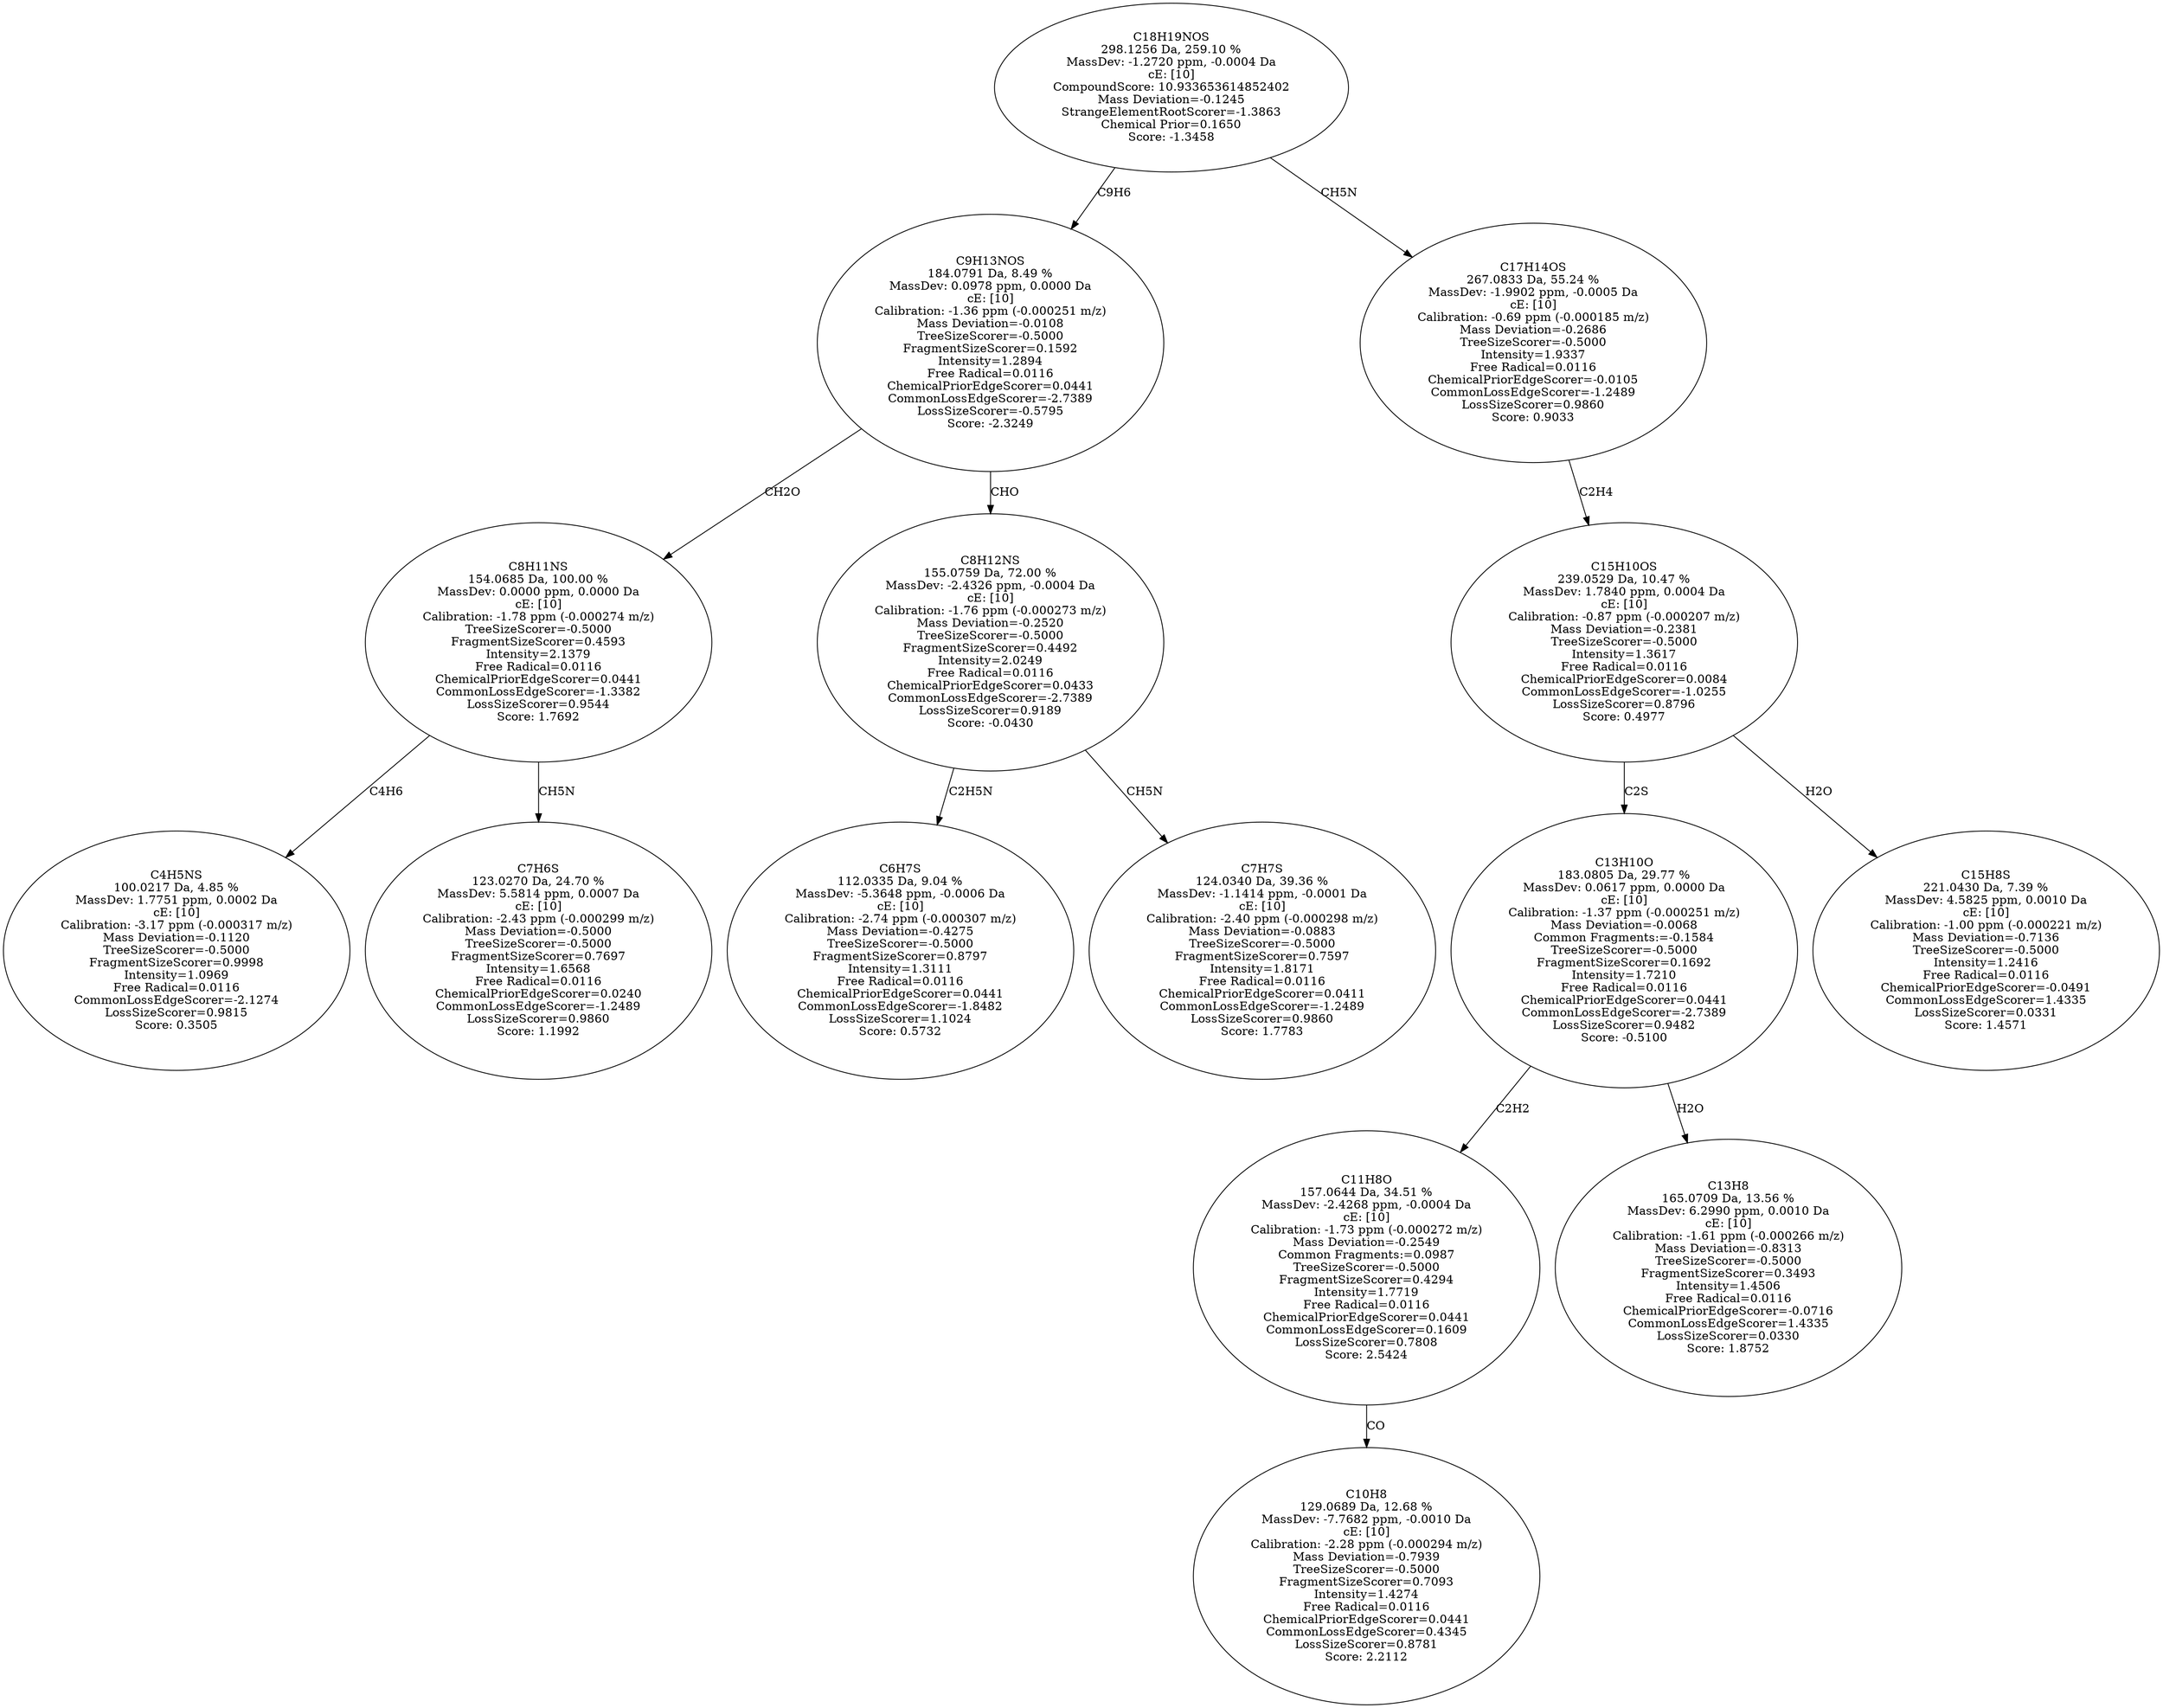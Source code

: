 strict digraph {
v1 [label="C4H5NS\n100.0217 Da, 4.85 %\nMassDev: 1.7751 ppm, 0.0002 Da\ncE: [10]\nCalibration: -3.17 ppm (-0.000317 m/z)\nMass Deviation=-0.1120\nTreeSizeScorer=-0.5000\nFragmentSizeScorer=0.9998\nIntensity=1.0969\nFree Radical=0.0116\nCommonLossEdgeScorer=-2.1274\nLossSizeScorer=0.9815\nScore: 0.3505"];
v2 [label="C7H6S\n123.0270 Da, 24.70 %\nMassDev: 5.5814 ppm, 0.0007 Da\ncE: [10]\nCalibration: -2.43 ppm (-0.000299 m/z)\nMass Deviation=-0.5000\nTreeSizeScorer=-0.5000\nFragmentSizeScorer=0.7697\nIntensity=1.6568\nFree Radical=0.0116\nChemicalPriorEdgeScorer=0.0240\nCommonLossEdgeScorer=-1.2489\nLossSizeScorer=0.9860\nScore: 1.1992"];
v3 [label="C8H11NS\n154.0685 Da, 100.00 %\nMassDev: 0.0000 ppm, 0.0000 Da\ncE: [10]\nCalibration: -1.78 ppm (-0.000274 m/z)\nTreeSizeScorer=-0.5000\nFragmentSizeScorer=0.4593\nIntensity=2.1379\nFree Radical=0.0116\nChemicalPriorEdgeScorer=0.0441\nCommonLossEdgeScorer=-1.3382\nLossSizeScorer=0.9544\nScore: 1.7692"];
v4 [label="C6H7S\n112.0335 Da, 9.04 %\nMassDev: -5.3648 ppm, -0.0006 Da\ncE: [10]\nCalibration: -2.74 ppm (-0.000307 m/z)\nMass Deviation=-0.4275\nTreeSizeScorer=-0.5000\nFragmentSizeScorer=0.8797\nIntensity=1.3111\nFree Radical=0.0116\nChemicalPriorEdgeScorer=0.0441\nCommonLossEdgeScorer=-1.8482\nLossSizeScorer=1.1024\nScore: 0.5732"];
v5 [label="C7H7S\n124.0340 Da, 39.36 %\nMassDev: -1.1414 ppm, -0.0001 Da\ncE: [10]\nCalibration: -2.40 ppm (-0.000298 m/z)\nMass Deviation=-0.0883\nTreeSizeScorer=-0.5000\nFragmentSizeScorer=0.7597\nIntensity=1.8171\nFree Radical=0.0116\nChemicalPriorEdgeScorer=0.0411\nCommonLossEdgeScorer=-1.2489\nLossSizeScorer=0.9860\nScore: 1.7783"];
v6 [label="C8H12NS\n155.0759 Da, 72.00 %\nMassDev: -2.4326 ppm, -0.0004 Da\ncE: [10]\nCalibration: -1.76 ppm (-0.000273 m/z)\nMass Deviation=-0.2520\nTreeSizeScorer=-0.5000\nFragmentSizeScorer=0.4492\nIntensity=2.0249\nFree Radical=0.0116\nChemicalPriorEdgeScorer=0.0433\nCommonLossEdgeScorer=-2.7389\nLossSizeScorer=0.9189\nScore: -0.0430"];
v7 [label="C9H13NOS\n184.0791 Da, 8.49 %\nMassDev: 0.0978 ppm, 0.0000 Da\ncE: [10]\nCalibration: -1.36 ppm (-0.000251 m/z)\nMass Deviation=-0.0108\nTreeSizeScorer=-0.5000\nFragmentSizeScorer=0.1592\nIntensity=1.2894\nFree Radical=0.0116\nChemicalPriorEdgeScorer=0.0441\nCommonLossEdgeScorer=-2.7389\nLossSizeScorer=-0.5795\nScore: -2.3249"];
v8 [label="C10H8\n129.0689 Da, 12.68 %\nMassDev: -7.7682 ppm, -0.0010 Da\ncE: [10]\nCalibration: -2.28 ppm (-0.000294 m/z)\nMass Deviation=-0.7939\nTreeSizeScorer=-0.5000\nFragmentSizeScorer=0.7093\nIntensity=1.4274\nFree Radical=0.0116\nChemicalPriorEdgeScorer=0.0441\nCommonLossEdgeScorer=0.4345\nLossSizeScorer=0.8781\nScore: 2.2112"];
v9 [label="C11H8O\n157.0644 Da, 34.51 %\nMassDev: -2.4268 ppm, -0.0004 Da\ncE: [10]\nCalibration: -1.73 ppm (-0.000272 m/z)\nMass Deviation=-0.2549\nCommon Fragments:=0.0987\nTreeSizeScorer=-0.5000\nFragmentSizeScorer=0.4294\nIntensity=1.7719\nFree Radical=0.0116\nChemicalPriorEdgeScorer=0.0441\nCommonLossEdgeScorer=0.1609\nLossSizeScorer=0.7808\nScore: 2.5424"];
v10 [label="C13H8\n165.0709 Da, 13.56 %\nMassDev: 6.2990 ppm, 0.0010 Da\ncE: [10]\nCalibration: -1.61 ppm (-0.000266 m/z)\nMass Deviation=-0.8313\nTreeSizeScorer=-0.5000\nFragmentSizeScorer=0.3493\nIntensity=1.4506\nFree Radical=0.0116\nChemicalPriorEdgeScorer=-0.0716\nCommonLossEdgeScorer=1.4335\nLossSizeScorer=0.0330\nScore: 1.8752"];
v11 [label="C13H10O\n183.0805 Da, 29.77 %\nMassDev: 0.0617 ppm, 0.0000 Da\ncE: [10]\nCalibration: -1.37 ppm (-0.000251 m/z)\nMass Deviation=-0.0068\nCommon Fragments:=-0.1584\nTreeSizeScorer=-0.5000\nFragmentSizeScorer=0.1692\nIntensity=1.7210\nFree Radical=0.0116\nChemicalPriorEdgeScorer=0.0441\nCommonLossEdgeScorer=-2.7389\nLossSizeScorer=0.9482\nScore: -0.5100"];
v12 [label="C15H8S\n221.0430 Da, 7.39 %\nMassDev: 4.5825 ppm, 0.0010 Da\ncE: [10]\nCalibration: -1.00 ppm (-0.000221 m/z)\nMass Deviation=-0.7136\nTreeSizeScorer=-0.5000\nIntensity=1.2416\nFree Radical=0.0116\nChemicalPriorEdgeScorer=-0.0491\nCommonLossEdgeScorer=1.4335\nLossSizeScorer=0.0331\nScore: 1.4571"];
v13 [label="C15H10OS\n239.0529 Da, 10.47 %\nMassDev: 1.7840 ppm, 0.0004 Da\ncE: [10]\nCalibration: -0.87 ppm (-0.000207 m/z)\nMass Deviation=-0.2381\nTreeSizeScorer=-0.5000\nIntensity=1.3617\nFree Radical=0.0116\nChemicalPriorEdgeScorer=0.0084\nCommonLossEdgeScorer=-1.0255\nLossSizeScorer=0.8796\nScore: 0.4977"];
v14 [label="C17H14OS\n267.0833 Da, 55.24 %\nMassDev: -1.9902 ppm, -0.0005 Da\ncE: [10]\nCalibration: -0.69 ppm (-0.000185 m/z)\nMass Deviation=-0.2686\nTreeSizeScorer=-0.5000\nIntensity=1.9337\nFree Radical=0.0116\nChemicalPriorEdgeScorer=-0.0105\nCommonLossEdgeScorer=-1.2489\nLossSizeScorer=0.9860\nScore: 0.9033"];
v15 [label="C18H19NOS\n298.1256 Da, 259.10 %\nMassDev: -1.2720 ppm, -0.0004 Da\ncE: [10]\nCompoundScore: 10.933653614852402\nMass Deviation=-0.1245\nStrangeElementRootScorer=-1.3863\nChemical Prior=0.1650\nScore: -1.3458"];
v3 -> v1 [label="C4H6"];
v3 -> v2 [label="CH5N"];
v7 -> v3 [label="CH2O"];
v6 -> v4 [label="C2H5N"];
v6 -> v5 [label="CH5N"];
v7 -> v6 [label="CHO"];
v15 -> v7 [label="C9H6"];
v9 -> v8 [label="CO"];
v11 -> v9 [label="C2H2"];
v11 -> v10 [label="H2O"];
v13 -> v11 [label="C2S"];
v13 -> v12 [label="H2O"];
v14 -> v13 [label="C2H4"];
v15 -> v14 [label="CH5N"];
}